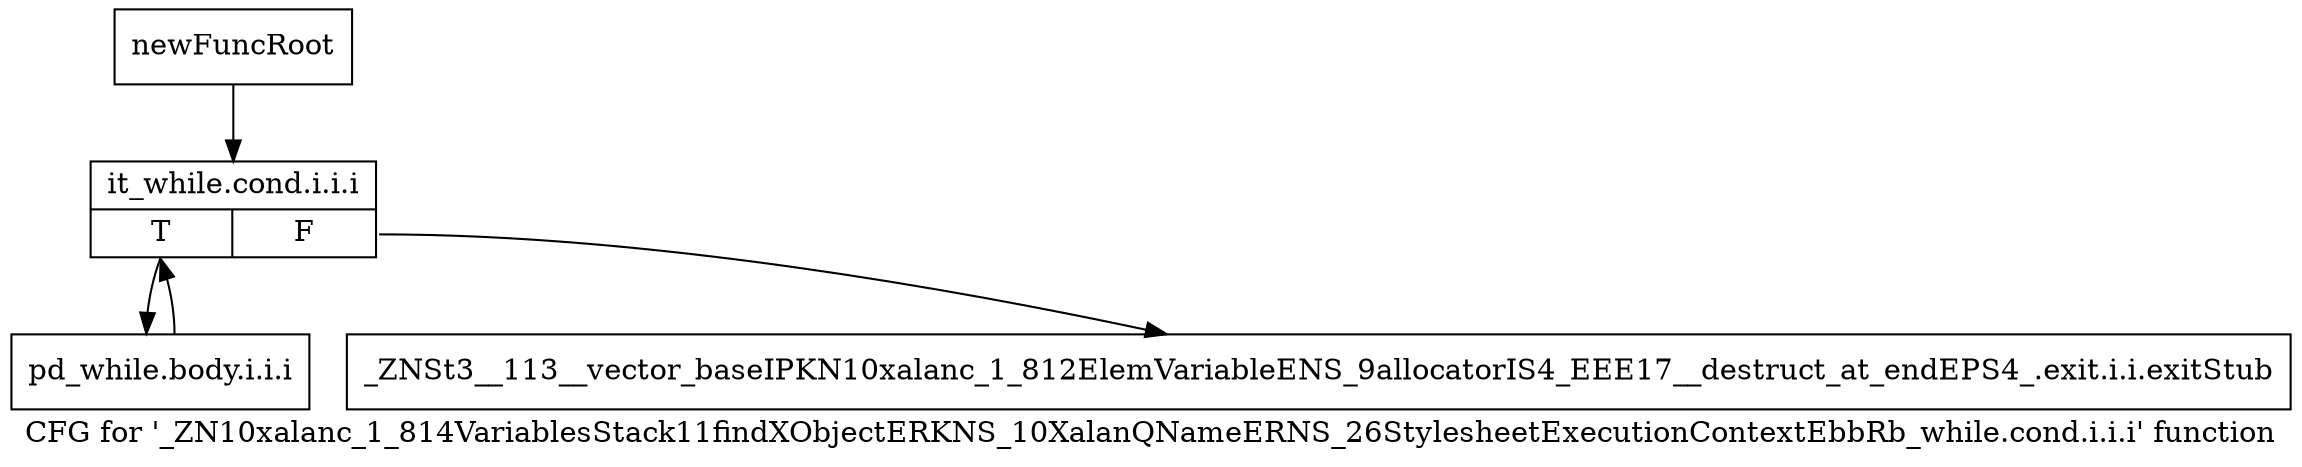 digraph "CFG for '_ZN10xalanc_1_814VariablesStack11findXObjectERKNS_10XalanQNameERNS_26StylesheetExecutionContextEbbRb_while.cond.i.i.i' function" {
	label="CFG for '_ZN10xalanc_1_814VariablesStack11findXObjectERKNS_10XalanQNameERNS_26StylesheetExecutionContextEbbRb_while.cond.i.i.i' function";

	Node0xa0bcab0 [shape=record,label="{newFuncRoot}"];
	Node0xa0bcab0 -> Node0xa0bcb50;
	Node0xa0bcb00 [shape=record,label="{_ZNSt3__113__vector_baseIPKN10xalanc_1_812ElemVariableENS_9allocatorIS4_EEE17__destruct_at_endEPS4_.exit.i.i.exitStub}"];
	Node0xa0bcb50 [shape=record,label="{it_while.cond.i.i.i|{<s0>T|<s1>F}}"];
	Node0xa0bcb50:s0 -> Node0xa0bcba0;
	Node0xa0bcb50:s1 -> Node0xa0bcb00;
	Node0xa0bcba0 [shape=record,label="{pd_while.body.i.i.i}"];
	Node0xa0bcba0 -> Node0xa0bcb50;
}
